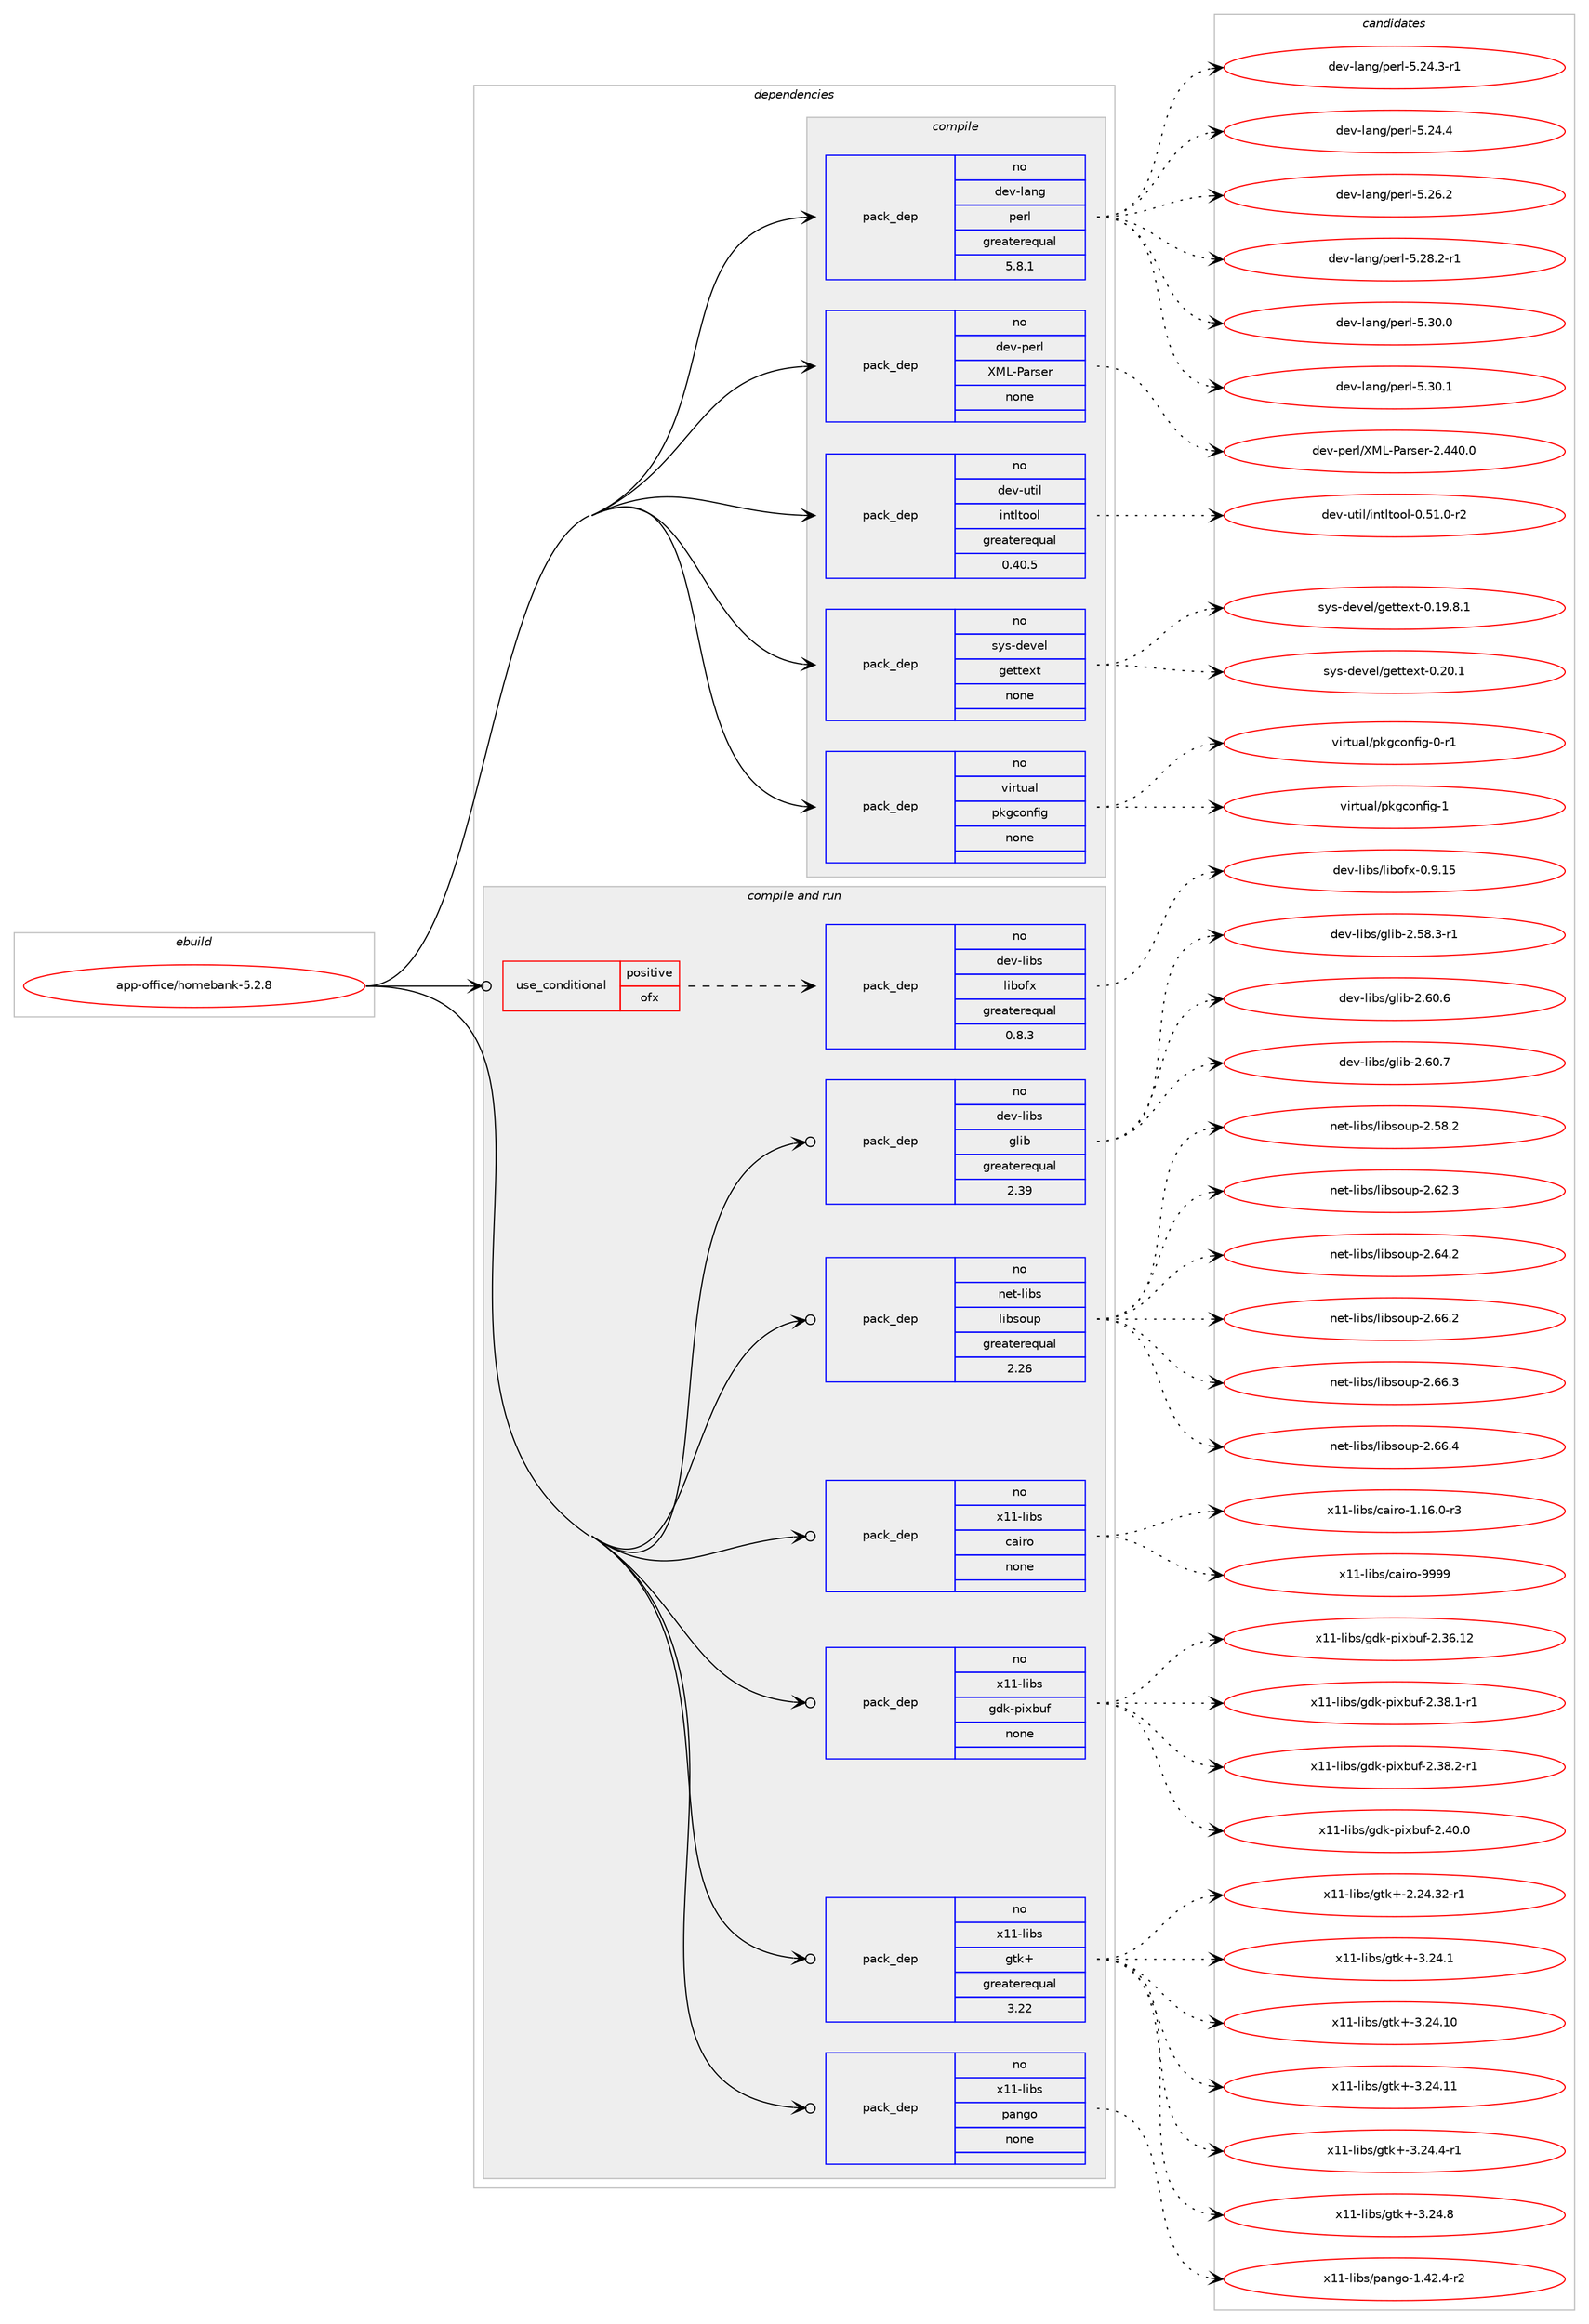 digraph prolog {

# *************
# Graph options
# *************

newrank=true;
concentrate=true;
compound=true;
graph [rankdir=LR,fontname=Helvetica,fontsize=10,ranksep=1.5];#, ranksep=2.5, nodesep=0.2];
edge  [arrowhead=vee];
node  [fontname=Helvetica,fontsize=10];

# **********
# The ebuild
# **********

subgraph cluster_leftcol {
color=gray;
rank=same;
label=<<i>ebuild</i>>;
id [label="app-office/homebank-5.2.8", color=red, width=4, href="../app-office/homebank-5.2.8.svg"];
}

# ****************
# The dependencies
# ****************

subgraph cluster_midcol {
color=gray;
label=<<i>dependencies</i>>;
subgraph cluster_compile {
fillcolor="#eeeeee";
style=filled;
label=<<i>compile</i>>;
subgraph pack373402 {
dependency502474 [label=<<TABLE BORDER="0" CELLBORDER="1" CELLSPACING="0" CELLPADDING="4" WIDTH="220"><TR><TD ROWSPAN="6" CELLPADDING="30">pack_dep</TD></TR><TR><TD WIDTH="110">no</TD></TR><TR><TD>dev-lang</TD></TR><TR><TD>perl</TD></TR><TR><TD>greaterequal</TD></TR><TR><TD>5.8.1</TD></TR></TABLE>>, shape=none, color=blue];
}
id:e -> dependency502474:w [weight=20,style="solid",arrowhead="vee"];
subgraph pack373403 {
dependency502475 [label=<<TABLE BORDER="0" CELLBORDER="1" CELLSPACING="0" CELLPADDING="4" WIDTH="220"><TR><TD ROWSPAN="6" CELLPADDING="30">pack_dep</TD></TR><TR><TD WIDTH="110">no</TD></TR><TR><TD>dev-perl</TD></TR><TR><TD>XML-Parser</TD></TR><TR><TD>none</TD></TR><TR><TD></TD></TR></TABLE>>, shape=none, color=blue];
}
id:e -> dependency502475:w [weight=20,style="solid",arrowhead="vee"];
subgraph pack373404 {
dependency502476 [label=<<TABLE BORDER="0" CELLBORDER="1" CELLSPACING="0" CELLPADDING="4" WIDTH="220"><TR><TD ROWSPAN="6" CELLPADDING="30">pack_dep</TD></TR><TR><TD WIDTH="110">no</TD></TR><TR><TD>dev-util</TD></TR><TR><TD>intltool</TD></TR><TR><TD>greaterequal</TD></TR><TR><TD>0.40.5</TD></TR></TABLE>>, shape=none, color=blue];
}
id:e -> dependency502476:w [weight=20,style="solid",arrowhead="vee"];
subgraph pack373405 {
dependency502477 [label=<<TABLE BORDER="0" CELLBORDER="1" CELLSPACING="0" CELLPADDING="4" WIDTH="220"><TR><TD ROWSPAN="6" CELLPADDING="30">pack_dep</TD></TR><TR><TD WIDTH="110">no</TD></TR><TR><TD>sys-devel</TD></TR><TR><TD>gettext</TD></TR><TR><TD>none</TD></TR><TR><TD></TD></TR></TABLE>>, shape=none, color=blue];
}
id:e -> dependency502477:w [weight=20,style="solid",arrowhead="vee"];
subgraph pack373406 {
dependency502478 [label=<<TABLE BORDER="0" CELLBORDER="1" CELLSPACING="0" CELLPADDING="4" WIDTH="220"><TR><TD ROWSPAN="6" CELLPADDING="30">pack_dep</TD></TR><TR><TD WIDTH="110">no</TD></TR><TR><TD>virtual</TD></TR><TR><TD>pkgconfig</TD></TR><TR><TD>none</TD></TR><TR><TD></TD></TR></TABLE>>, shape=none, color=blue];
}
id:e -> dependency502478:w [weight=20,style="solid",arrowhead="vee"];
}
subgraph cluster_compileandrun {
fillcolor="#eeeeee";
style=filled;
label=<<i>compile and run</i>>;
subgraph cond119993 {
dependency502479 [label=<<TABLE BORDER="0" CELLBORDER="1" CELLSPACING="0" CELLPADDING="4"><TR><TD ROWSPAN="3" CELLPADDING="10">use_conditional</TD></TR><TR><TD>positive</TD></TR><TR><TD>ofx</TD></TR></TABLE>>, shape=none, color=red];
subgraph pack373407 {
dependency502480 [label=<<TABLE BORDER="0" CELLBORDER="1" CELLSPACING="0" CELLPADDING="4" WIDTH="220"><TR><TD ROWSPAN="6" CELLPADDING="30">pack_dep</TD></TR><TR><TD WIDTH="110">no</TD></TR><TR><TD>dev-libs</TD></TR><TR><TD>libofx</TD></TR><TR><TD>greaterequal</TD></TR><TR><TD>0.8.3</TD></TR></TABLE>>, shape=none, color=blue];
}
dependency502479:e -> dependency502480:w [weight=20,style="dashed",arrowhead="vee"];
}
id:e -> dependency502479:w [weight=20,style="solid",arrowhead="odotvee"];
subgraph pack373408 {
dependency502481 [label=<<TABLE BORDER="0" CELLBORDER="1" CELLSPACING="0" CELLPADDING="4" WIDTH="220"><TR><TD ROWSPAN="6" CELLPADDING="30">pack_dep</TD></TR><TR><TD WIDTH="110">no</TD></TR><TR><TD>dev-libs</TD></TR><TR><TD>glib</TD></TR><TR><TD>greaterequal</TD></TR><TR><TD>2.39</TD></TR></TABLE>>, shape=none, color=blue];
}
id:e -> dependency502481:w [weight=20,style="solid",arrowhead="odotvee"];
subgraph pack373409 {
dependency502482 [label=<<TABLE BORDER="0" CELLBORDER="1" CELLSPACING="0" CELLPADDING="4" WIDTH="220"><TR><TD ROWSPAN="6" CELLPADDING="30">pack_dep</TD></TR><TR><TD WIDTH="110">no</TD></TR><TR><TD>net-libs</TD></TR><TR><TD>libsoup</TD></TR><TR><TD>greaterequal</TD></TR><TR><TD>2.26</TD></TR></TABLE>>, shape=none, color=blue];
}
id:e -> dependency502482:w [weight=20,style="solid",arrowhead="odotvee"];
subgraph pack373410 {
dependency502483 [label=<<TABLE BORDER="0" CELLBORDER="1" CELLSPACING="0" CELLPADDING="4" WIDTH="220"><TR><TD ROWSPAN="6" CELLPADDING="30">pack_dep</TD></TR><TR><TD WIDTH="110">no</TD></TR><TR><TD>x11-libs</TD></TR><TR><TD>cairo</TD></TR><TR><TD>none</TD></TR><TR><TD></TD></TR></TABLE>>, shape=none, color=blue];
}
id:e -> dependency502483:w [weight=20,style="solid",arrowhead="odotvee"];
subgraph pack373411 {
dependency502484 [label=<<TABLE BORDER="0" CELLBORDER="1" CELLSPACING="0" CELLPADDING="4" WIDTH="220"><TR><TD ROWSPAN="6" CELLPADDING="30">pack_dep</TD></TR><TR><TD WIDTH="110">no</TD></TR><TR><TD>x11-libs</TD></TR><TR><TD>gdk-pixbuf</TD></TR><TR><TD>none</TD></TR><TR><TD></TD></TR></TABLE>>, shape=none, color=blue];
}
id:e -> dependency502484:w [weight=20,style="solid",arrowhead="odotvee"];
subgraph pack373412 {
dependency502485 [label=<<TABLE BORDER="0" CELLBORDER="1" CELLSPACING="0" CELLPADDING="4" WIDTH="220"><TR><TD ROWSPAN="6" CELLPADDING="30">pack_dep</TD></TR><TR><TD WIDTH="110">no</TD></TR><TR><TD>x11-libs</TD></TR><TR><TD>gtk+</TD></TR><TR><TD>greaterequal</TD></TR><TR><TD>3.22</TD></TR></TABLE>>, shape=none, color=blue];
}
id:e -> dependency502485:w [weight=20,style="solid",arrowhead="odotvee"];
subgraph pack373413 {
dependency502486 [label=<<TABLE BORDER="0" CELLBORDER="1" CELLSPACING="0" CELLPADDING="4" WIDTH="220"><TR><TD ROWSPAN="6" CELLPADDING="30">pack_dep</TD></TR><TR><TD WIDTH="110">no</TD></TR><TR><TD>x11-libs</TD></TR><TR><TD>pango</TD></TR><TR><TD>none</TD></TR><TR><TD></TD></TR></TABLE>>, shape=none, color=blue];
}
id:e -> dependency502486:w [weight=20,style="solid",arrowhead="odotvee"];
}
subgraph cluster_run {
fillcolor="#eeeeee";
style=filled;
label=<<i>run</i>>;
}
}

# **************
# The candidates
# **************

subgraph cluster_choices {
rank=same;
color=gray;
label=<<i>candidates</i>>;

subgraph choice373402 {
color=black;
nodesep=1;
choice100101118451089711010347112101114108455346505246514511449 [label="dev-lang/perl-5.24.3-r1", color=red, width=4,href="../dev-lang/perl-5.24.3-r1.svg"];
choice10010111845108971101034711210111410845534650524652 [label="dev-lang/perl-5.24.4", color=red, width=4,href="../dev-lang/perl-5.24.4.svg"];
choice10010111845108971101034711210111410845534650544650 [label="dev-lang/perl-5.26.2", color=red, width=4,href="../dev-lang/perl-5.26.2.svg"];
choice100101118451089711010347112101114108455346505646504511449 [label="dev-lang/perl-5.28.2-r1", color=red, width=4,href="../dev-lang/perl-5.28.2-r1.svg"];
choice10010111845108971101034711210111410845534651484648 [label="dev-lang/perl-5.30.0", color=red, width=4,href="../dev-lang/perl-5.30.0.svg"];
choice10010111845108971101034711210111410845534651484649 [label="dev-lang/perl-5.30.1", color=red, width=4,href="../dev-lang/perl-5.30.1.svg"];
dependency502474:e -> choice100101118451089711010347112101114108455346505246514511449:w [style=dotted,weight="100"];
dependency502474:e -> choice10010111845108971101034711210111410845534650524652:w [style=dotted,weight="100"];
dependency502474:e -> choice10010111845108971101034711210111410845534650544650:w [style=dotted,weight="100"];
dependency502474:e -> choice100101118451089711010347112101114108455346505646504511449:w [style=dotted,weight="100"];
dependency502474:e -> choice10010111845108971101034711210111410845534651484648:w [style=dotted,weight="100"];
dependency502474:e -> choice10010111845108971101034711210111410845534651484649:w [style=dotted,weight="100"];
}
subgraph choice373403 {
color=black;
nodesep=1;
choice10010111845112101114108478877764580971141151011144550465252484648 [label="dev-perl/XML-Parser-2.440.0", color=red, width=4,href="../dev-perl/XML-Parser-2.440.0.svg"];
dependency502475:e -> choice10010111845112101114108478877764580971141151011144550465252484648:w [style=dotted,weight="100"];
}
subgraph choice373404 {
color=black;
nodesep=1;
choice1001011184511711610510847105110116108116111111108454846534946484511450 [label="dev-util/intltool-0.51.0-r2", color=red, width=4,href="../dev-util/intltool-0.51.0-r2.svg"];
dependency502476:e -> choice1001011184511711610510847105110116108116111111108454846534946484511450:w [style=dotted,weight="100"];
}
subgraph choice373405 {
color=black;
nodesep=1;
choice1151211154510010111810110847103101116116101120116454846495746564649 [label="sys-devel/gettext-0.19.8.1", color=red, width=4,href="../sys-devel/gettext-0.19.8.1.svg"];
choice115121115451001011181011084710310111611610112011645484650484649 [label="sys-devel/gettext-0.20.1", color=red, width=4,href="../sys-devel/gettext-0.20.1.svg"];
dependency502477:e -> choice1151211154510010111810110847103101116116101120116454846495746564649:w [style=dotted,weight="100"];
dependency502477:e -> choice115121115451001011181011084710310111611610112011645484650484649:w [style=dotted,weight="100"];
}
subgraph choice373406 {
color=black;
nodesep=1;
choice11810511411611797108471121071039911111010210510345484511449 [label="virtual/pkgconfig-0-r1", color=red, width=4,href="../virtual/pkgconfig-0-r1.svg"];
choice1181051141161179710847112107103991111101021051034549 [label="virtual/pkgconfig-1", color=red, width=4,href="../virtual/pkgconfig-1.svg"];
dependency502478:e -> choice11810511411611797108471121071039911111010210510345484511449:w [style=dotted,weight="100"];
dependency502478:e -> choice1181051141161179710847112107103991111101021051034549:w [style=dotted,weight="100"];
}
subgraph choice373407 {
color=black;
nodesep=1;
choice1001011184510810598115471081059811110212045484657464953 [label="dev-libs/libofx-0.9.15", color=red, width=4,href="../dev-libs/libofx-0.9.15.svg"];
dependency502480:e -> choice1001011184510810598115471081059811110212045484657464953:w [style=dotted,weight="100"];
}
subgraph choice373408 {
color=black;
nodesep=1;
choice10010111845108105981154710310810598455046535646514511449 [label="dev-libs/glib-2.58.3-r1", color=red, width=4,href="../dev-libs/glib-2.58.3-r1.svg"];
choice1001011184510810598115471031081059845504654484654 [label="dev-libs/glib-2.60.6", color=red, width=4,href="../dev-libs/glib-2.60.6.svg"];
choice1001011184510810598115471031081059845504654484655 [label="dev-libs/glib-2.60.7", color=red, width=4,href="../dev-libs/glib-2.60.7.svg"];
dependency502481:e -> choice10010111845108105981154710310810598455046535646514511449:w [style=dotted,weight="100"];
dependency502481:e -> choice1001011184510810598115471031081059845504654484654:w [style=dotted,weight="100"];
dependency502481:e -> choice1001011184510810598115471031081059845504654484655:w [style=dotted,weight="100"];
}
subgraph choice373409 {
color=black;
nodesep=1;
choice1101011164510810598115471081059811511111711245504653564650 [label="net-libs/libsoup-2.58.2", color=red, width=4,href="../net-libs/libsoup-2.58.2.svg"];
choice1101011164510810598115471081059811511111711245504654504651 [label="net-libs/libsoup-2.62.3", color=red, width=4,href="../net-libs/libsoup-2.62.3.svg"];
choice1101011164510810598115471081059811511111711245504654524650 [label="net-libs/libsoup-2.64.2", color=red, width=4,href="../net-libs/libsoup-2.64.2.svg"];
choice1101011164510810598115471081059811511111711245504654544650 [label="net-libs/libsoup-2.66.2", color=red, width=4,href="../net-libs/libsoup-2.66.2.svg"];
choice1101011164510810598115471081059811511111711245504654544651 [label="net-libs/libsoup-2.66.3", color=red, width=4,href="../net-libs/libsoup-2.66.3.svg"];
choice1101011164510810598115471081059811511111711245504654544652 [label="net-libs/libsoup-2.66.4", color=red, width=4,href="../net-libs/libsoup-2.66.4.svg"];
dependency502482:e -> choice1101011164510810598115471081059811511111711245504653564650:w [style=dotted,weight="100"];
dependency502482:e -> choice1101011164510810598115471081059811511111711245504654504651:w [style=dotted,weight="100"];
dependency502482:e -> choice1101011164510810598115471081059811511111711245504654524650:w [style=dotted,weight="100"];
dependency502482:e -> choice1101011164510810598115471081059811511111711245504654544650:w [style=dotted,weight="100"];
dependency502482:e -> choice1101011164510810598115471081059811511111711245504654544651:w [style=dotted,weight="100"];
dependency502482:e -> choice1101011164510810598115471081059811511111711245504654544652:w [style=dotted,weight="100"];
}
subgraph choice373410 {
color=black;
nodesep=1;
choice12049494510810598115479997105114111454946495446484511451 [label="x11-libs/cairo-1.16.0-r3", color=red, width=4,href="../x11-libs/cairo-1.16.0-r3.svg"];
choice120494945108105981154799971051141114557575757 [label="x11-libs/cairo-9999", color=red, width=4,href="../x11-libs/cairo-9999.svg"];
dependency502483:e -> choice12049494510810598115479997105114111454946495446484511451:w [style=dotted,weight="100"];
dependency502483:e -> choice120494945108105981154799971051141114557575757:w [style=dotted,weight="100"];
}
subgraph choice373411 {
color=black;
nodesep=1;
choice120494945108105981154710310010745112105120981171024550465154464950 [label="x11-libs/gdk-pixbuf-2.36.12", color=red, width=4,href="../x11-libs/gdk-pixbuf-2.36.12.svg"];
choice12049494510810598115471031001074511210512098117102455046515646494511449 [label="x11-libs/gdk-pixbuf-2.38.1-r1", color=red, width=4,href="../x11-libs/gdk-pixbuf-2.38.1-r1.svg"];
choice12049494510810598115471031001074511210512098117102455046515646504511449 [label="x11-libs/gdk-pixbuf-2.38.2-r1", color=red, width=4,href="../x11-libs/gdk-pixbuf-2.38.2-r1.svg"];
choice1204949451081059811547103100107451121051209811710245504652484648 [label="x11-libs/gdk-pixbuf-2.40.0", color=red, width=4,href="../x11-libs/gdk-pixbuf-2.40.0.svg"];
dependency502484:e -> choice120494945108105981154710310010745112105120981171024550465154464950:w [style=dotted,weight="100"];
dependency502484:e -> choice12049494510810598115471031001074511210512098117102455046515646494511449:w [style=dotted,weight="100"];
dependency502484:e -> choice12049494510810598115471031001074511210512098117102455046515646504511449:w [style=dotted,weight="100"];
dependency502484:e -> choice1204949451081059811547103100107451121051209811710245504652484648:w [style=dotted,weight="100"];
}
subgraph choice373412 {
color=black;
nodesep=1;
choice12049494510810598115471031161074345504650524651504511449 [label="x11-libs/gtk+-2.24.32-r1", color=red, width=4,href="../x11-libs/gtk+-2.24.32-r1.svg"];
choice12049494510810598115471031161074345514650524649 [label="x11-libs/gtk+-3.24.1", color=red, width=4,href="../x11-libs/gtk+-3.24.1.svg"];
choice1204949451081059811547103116107434551465052464948 [label="x11-libs/gtk+-3.24.10", color=red, width=4,href="../x11-libs/gtk+-3.24.10.svg"];
choice1204949451081059811547103116107434551465052464949 [label="x11-libs/gtk+-3.24.11", color=red, width=4,href="../x11-libs/gtk+-3.24.11.svg"];
choice120494945108105981154710311610743455146505246524511449 [label="x11-libs/gtk+-3.24.4-r1", color=red, width=4,href="../x11-libs/gtk+-3.24.4-r1.svg"];
choice12049494510810598115471031161074345514650524656 [label="x11-libs/gtk+-3.24.8", color=red, width=4,href="../x11-libs/gtk+-3.24.8.svg"];
dependency502485:e -> choice12049494510810598115471031161074345504650524651504511449:w [style=dotted,weight="100"];
dependency502485:e -> choice12049494510810598115471031161074345514650524649:w [style=dotted,weight="100"];
dependency502485:e -> choice1204949451081059811547103116107434551465052464948:w [style=dotted,weight="100"];
dependency502485:e -> choice1204949451081059811547103116107434551465052464949:w [style=dotted,weight="100"];
dependency502485:e -> choice120494945108105981154710311610743455146505246524511449:w [style=dotted,weight="100"];
dependency502485:e -> choice12049494510810598115471031161074345514650524656:w [style=dotted,weight="100"];
}
subgraph choice373413 {
color=black;
nodesep=1;
choice120494945108105981154711297110103111454946525046524511450 [label="x11-libs/pango-1.42.4-r2", color=red, width=4,href="../x11-libs/pango-1.42.4-r2.svg"];
dependency502486:e -> choice120494945108105981154711297110103111454946525046524511450:w [style=dotted,weight="100"];
}
}

}
